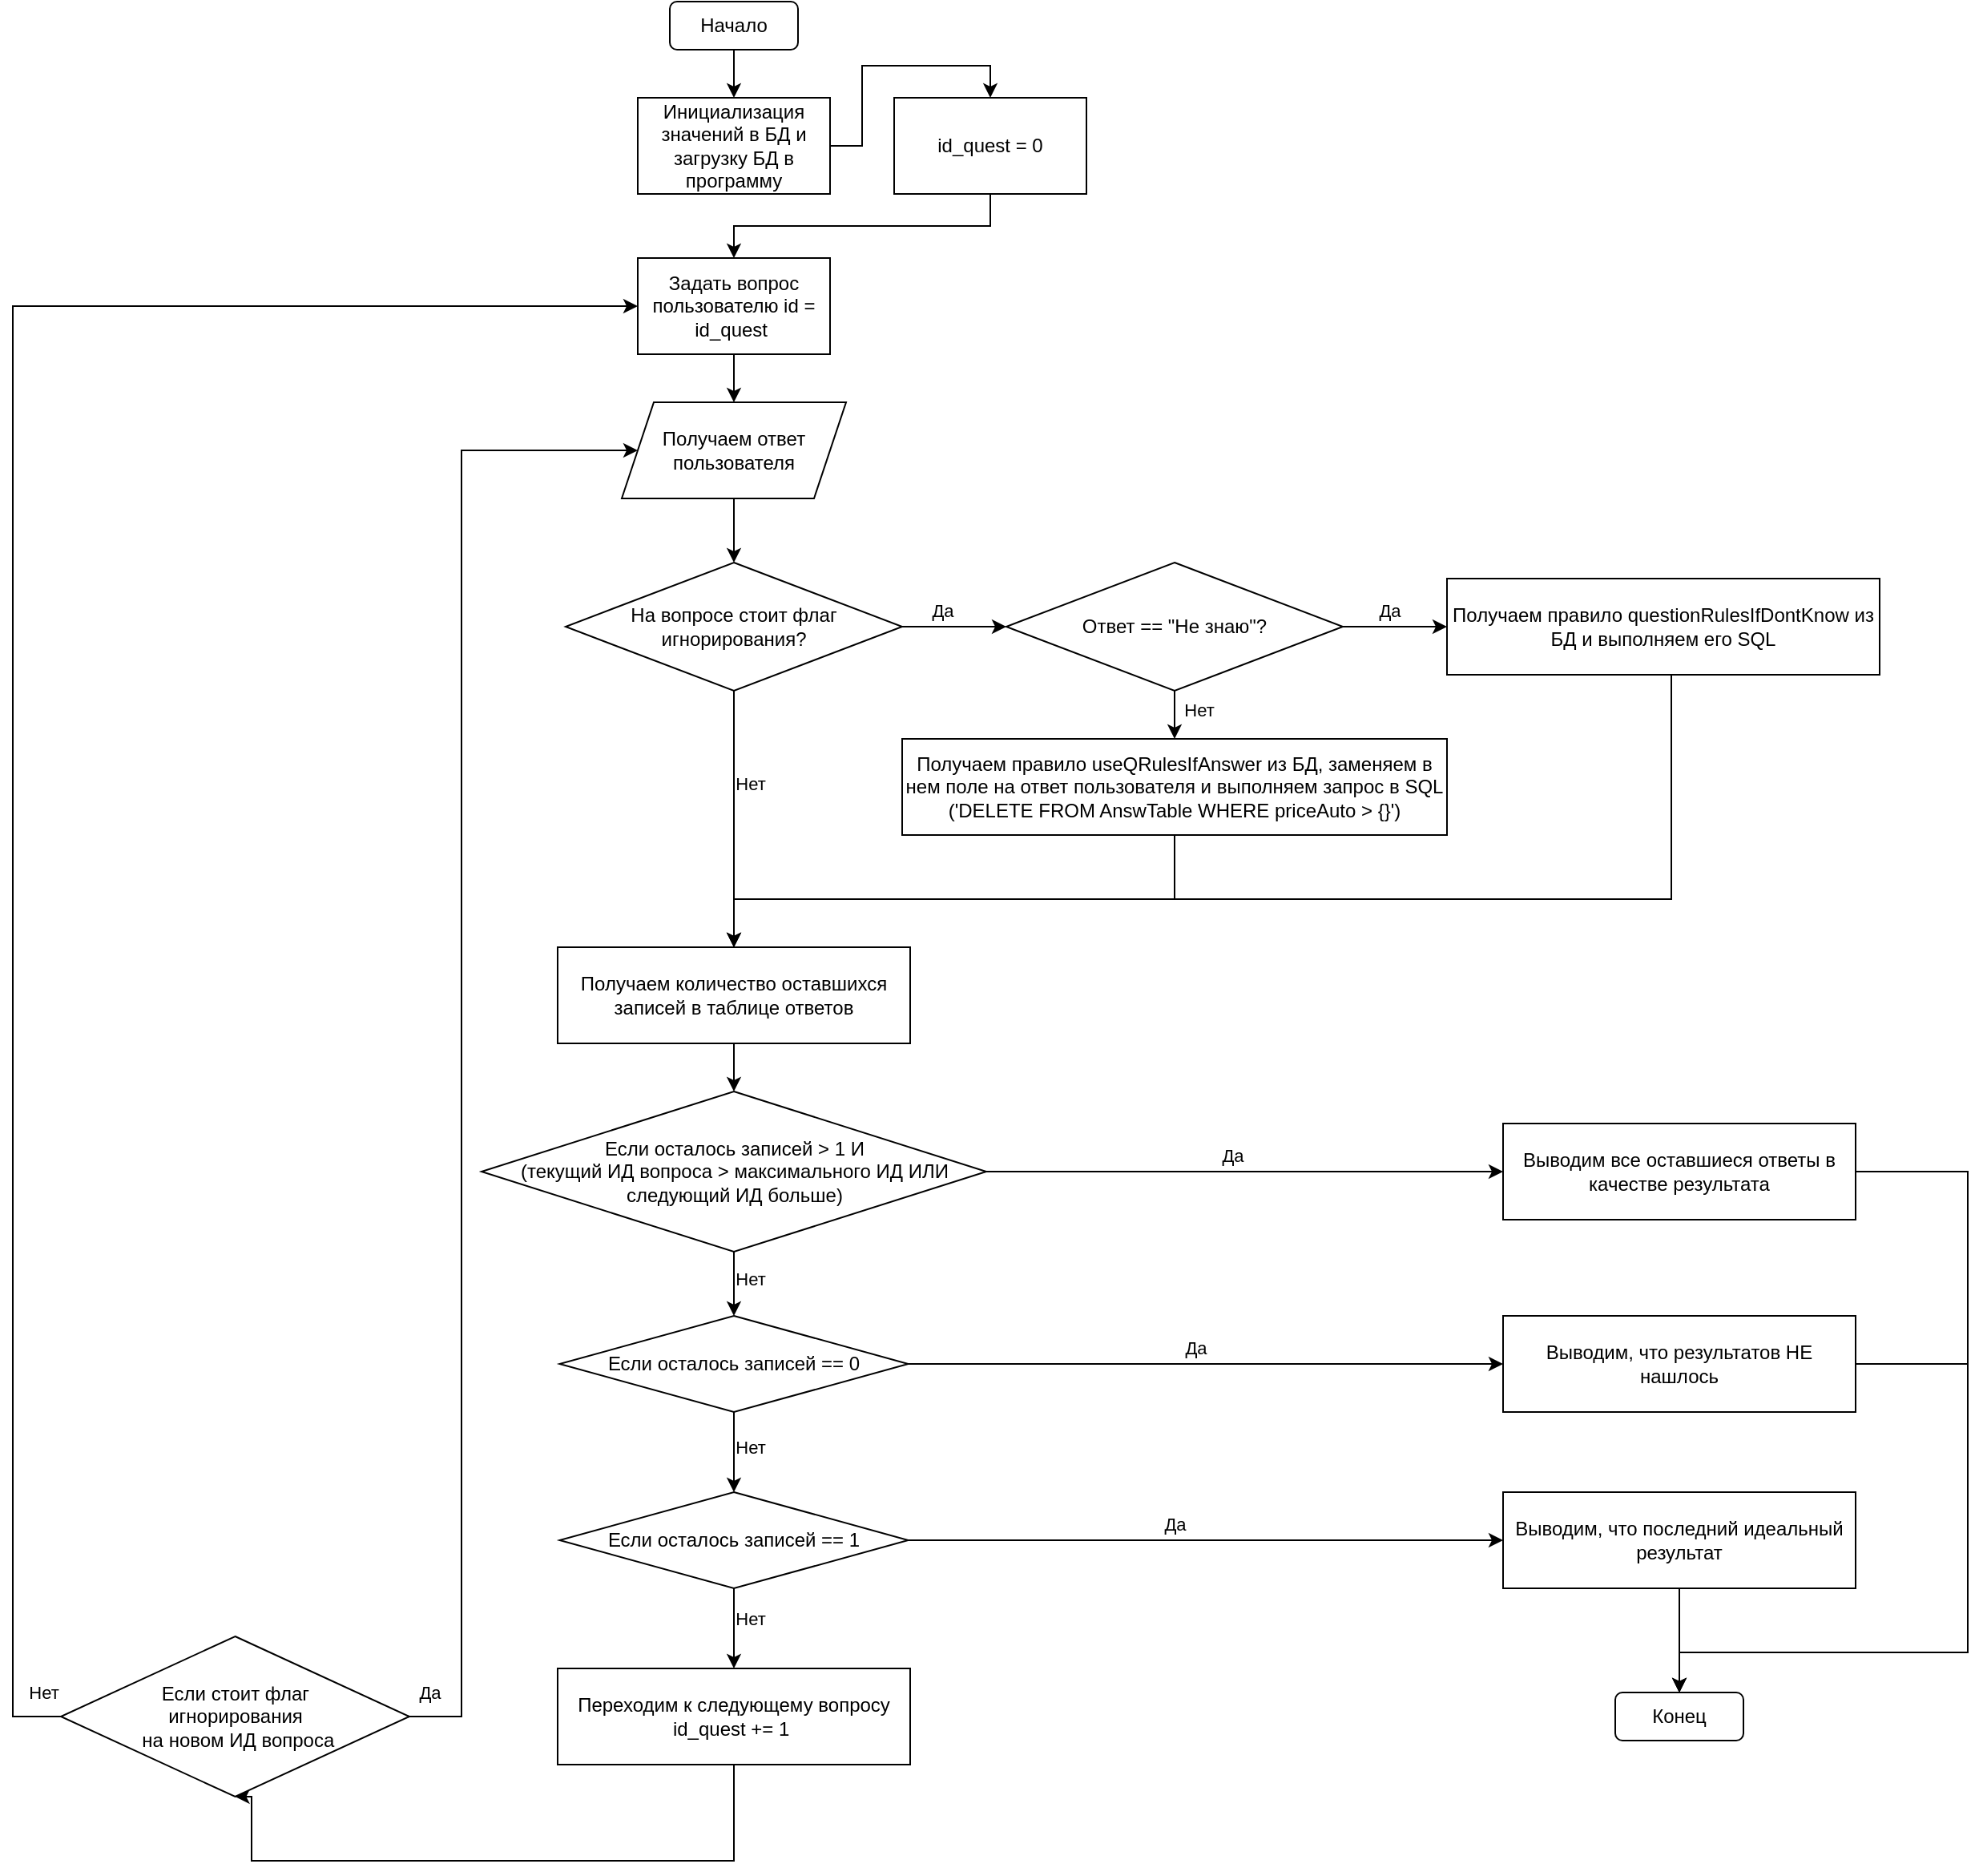 <mxfile version="22.1.0" type="device">
  <diagram name="Страница — 1" id="dpmNV3dxsgs9tCvIBvPc">
    <mxGraphModel dx="5143" dy="810" grid="1" gridSize="10" guides="1" tooltips="1" connect="1" arrows="1" fold="1" page="1" pageScale="1" pageWidth="3300" pageHeight="4681" math="0" shadow="0">
      <root>
        <mxCell id="0" />
        <mxCell id="1" parent="0" />
        <mxCell id="K3YgcDJklH9Nc99q_me1-5" style="edgeStyle=orthogonalEdgeStyle;rounded=0;orthogonalLoop=1;jettySize=auto;html=1;entryX=0.5;entryY=0;entryDx=0;entryDy=0;" edge="1" parent="1" source="K3YgcDJklH9Nc99q_me1-2" target="K3YgcDJklH9Nc99q_me1-4">
          <mxGeometry relative="1" as="geometry" />
        </mxCell>
        <mxCell id="K3YgcDJklH9Nc99q_me1-2" value="Начало" style="rounded=1;whiteSpace=wrap;html=1;" vertex="1" parent="1">
          <mxGeometry x="270" y="90" width="80" height="30" as="geometry" />
        </mxCell>
        <mxCell id="K3YgcDJklH9Nc99q_me1-3" value="Конец" style="rounded=1;whiteSpace=wrap;html=1;" vertex="1" parent="1">
          <mxGeometry x="860" y="1145" width="80" height="30" as="geometry" />
        </mxCell>
        <mxCell id="K3YgcDJklH9Nc99q_me1-8" style="edgeStyle=orthogonalEdgeStyle;rounded=0;orthogonalLoop=1;jettySize=auto;html=1;entryX=0.5;entryY=0;entryDx=0;entryDy=0;" edge="1" parent="1" source="K3YgcDJklH9Nc99q_me1-4" target="K3YgcDJklH9Nc99q_me1-7">
          <mxGeometry relative="1" as="geometry" />
        </mxCell>
        <mxCell id="K3YgcDJklH9Nc99q_me1-4" value="Инициализация значений в БД и загрузку БД в программу" style="rounded=0;whiteSpace=wrap;html=1;" vertex="1" parent="1">
          <mxGeometry x="250" y="150" width="120" height="60" as="geometry" />
        </mxCell>
        <mxCell id="K3YgcDJklH9Nc99q_me1-11" style="edgeStyle=orthogonalEdgeStyle;rounded=0;orthogonalLoop=1;jettySize=auto;html=1;exitX=0.5;exitY=1;exitDx=0;exitDy=0;entryX=0.5;entryY=0;entryDx=0;entryDy=0;" edge="1" parent="1" source="K3YgcDJklH9Nc99q_me1-6" target="K3YgcDJklH9Nc99q_me1-10">
          <mxGeometry relative="1" as="geometry" />
        </mxCell>
        <mxCell id="K3YgcDJklH9Nc99q_me1-6" value="Задать вопрос пользователю id = id_quest&amp;nbsp;" style="rounded=0;whiteSpace=wrap;html=1;" vertex="1" parent="1">
          <mxGeometry x="250" y="250" width="120" height="60" as="geometry" />
        </mxCell>
        <mxCell id="K3YgcDJklH9Nc99q_me1-9" style="edgeStyle=orthogonalEdgeStyle;rounded=0;orthogonalLoop=1;jettySize=auto;html=1;entryX=0.5;entryY=0;entryDx=0;entryDy=0;" edge="1" parent="1" source="K3YgcDJklH9Nc99q_me1-7" target="K3YgcDJklH9Nc99q_me1-6">
          <mxGeometry relative="1" as="geometry">
            <Array as="points">
              <mxPoint x="470" y="230" />
              <mxPoint x="310" y="230" />
            </Array>
          </mxGeometry>
        </mxCell>
        <mxCell id="K3YgcDJklH9Nc99q_me1-7" value="id_quest = 0" style="rounded=0;whiteSpace=wrap;html=1;" vertex="1" parent="1">
          <mxGeometry x="410" y="150" width="120" height="60" as="geometry" />
        </mxCell>
        <mxCell id="K3YgcDJklH9Nc99q_me1-19" style="edgeStyle=orthogonalEdgeStyle;rounded=0;orthogonalLoop=1;jettySize=auto;html=1;exitX=0.5;exitY=1;exitDx=0;exitDy=0;entryX=0.5;entryY=0;entryDx=0;entryDy=0;" edge="1" parent="1" source="K3YgcDJklH9Nc99q_me1-10" target="K3YgcDJklH9Nc99q_me1-12">
          <mxGeometry relative="1" as="geometry" />
        </mxCell>
        <mxCell id="K3YgcDJklH9Nc99q_me1-10" value="Получаем ответ пользователя" style="shape=parallelogram;perimeter=parallelogramPerimeter;whiteSpace=wrap;html=1;fixedSize=1;" vertex="1" parent="1">
          <mxGeometry x="240" y="340" width="140" height="60" as="geometry" />
        </mxCell>
        <mxCell id="K3YgcDJklH9Nc99q_me1-13" style="edgeStyle=orthogonalEdgeStyle;rounded=0;orthogonalLoop=1;jettySize=auto;html=1;exitX=1;exitY=0.5;exitDx=0;exitDy=0;" edge="1" parent="1" source="K3YgcDJklH9Nc99q_me1-12">
          <mxGeometry relative="1" as="geometry">
            <mxPoint x="480" y="480" as="targetPoint" />
          </mxGeometry>
        </mxCell>
        <mxCell id="K3YgcDJklH9Nc99q_me1-16" value="Да" style="edgeLabel;html=1;align=center;verticalAlign=middle;resizable=0;points=[];" vertex="1" connectable="0" parent="K3YgcDJklH9Nc99q_me1-13">
          <mxGeometry x="-0.06" y="3" relative="1" as="geometry">
            <mxPoint x="-6" y="-7" as="offset" />
          </mxGeometry>
        </mxCell>
        <mxCell id="K3YgcDJklH9Nc99q_me1-14" style="edgeStyle=orthogonalEdgeStyle;rounded=0;orthogonalLoop=1;jettySize=auto;html=1;exitX=0.5;exitY=1;exitDx=0;exitDy=0;entryX=0.5;entryY=0;entryDx=0;entryDy=0;" edge="1" parent="1" source="K3YgcDJklH9Nc99q_me1-12" target="K3YgcDJklH9Nc99q_me1-26">
          <mxGeometry relative="1" as="geometry">
            <mxPoint x="310" y="580" as="targetPoint" />
          </mxGeometry>
        </mxCell>
        <mxCell id="K3YgcDJklH9Nc99q_me1-17" value="Нет" style="edgeLabel;html=1;align=center;verticalAlign=middle;resizable=0;points=[];" vertex="1" connectable="0" parent="K3YgcDJklH9Nc99q_me1-14">
          <mxGeometry x="-0.279" y="4" relative="1" as="geometry">
            <mxPoint x="6" as="offset" />
          </mxGeometry>
        </mxCell>
        <mxCell id="K3YgcDJklH9Nc99q_me1-12" value="На вопросе стоит флаг игнорирования?" style="rhombus;whiteSpace=wrap;html=1;" vertex="1" parent="1">
          <mxGeometry x="205" y="440" width="210" height="80" as="geometry" />
        </mxCell>
        <mxCell id="K3YgcDJklH9Nc99q_me1-21" style="edgeStyle=orthogonalEdgeStyle;rounded=0;orthogonalLoop=1;jettySize=auto;html=1;entryX=0;entryY=0.5;entryDx=0;entryDy=0;" edge="1" parent="1" source="K3YgcDJklH9Nc99q_me1-18" target="K3YgcDJklH9Nc99q_me1-20">
          <mxGeometry relative="1" as="geometry" />
        </mxCell>
        <mxCell id="K3YgcDJklH9Nc99q_me1-22" value="Да" style="edgeLabel;html=1;align=center;verticalAlign=middle;resizable=0;points=[];" vertex="1" connectable="0" parent="K3YgcDJklH9Nc99q_me1-21">
          <mxGeometry x="0.152" y="2" relative="1" as="geometry">
            <mxPoint x="-9" y="-8" as="offset" />
          </mxGeometry>
        </mxCell>
        <mxCell id="K3YgcDJklH9Nc99q_me1-24" style="edgeStyle=orthogonalEdgeStyle;rounded=0;orthogonalLoop=1;jettySize=auto;html=1;exitX=0.5;exitY=1;exitDx=0;exitDy=0;entryX=0.5;entryY=0;entryDx=0;entryDy=0;" edge="1" parent="1" source="K3YgcDJklH9Nc99q_me1-18" target="K3YgcDJklH9Nc99q_me1-23">
          <mxGeometry relative="1" as="geometry" />
        </mxCell>
        <mxCell id="K3YgcDJklH9Nc99q_me1-25" value="Нет" style="edgeLabel;html=1;align=center;verticalAlign=middle;resizable=0;points=[];" vertex="1" connectable="0" parent="K3YgcDJklH9Nc99q_me1-24">
          <mxGeometry x="-0.19" y="1" relative="1" as="geometry">
            <mxPoint x="14" as="offset" />
          </mxGeometry>
        </mxCell>
        <mxCell id="K3YgcDJklH9Nc99q_me1-18" value="Ответ == &quot;Не знаю&quot;?" style="rhombus;whiteSpace=wrap;html=1;" vertex="1" parent="1">
          <mxGeometry x="480" y="440" width="210" height="80" as="geometry" />
        </mxCell>
        <mxCell id="K3YgcDJklH9Nc99q_me1-28" style="edgeStyle=orthogonalEdgeStyle;rounded=0;orthogonalLoop=1;jettySize=auto;html=1;" edge="1" parent="1" source="K3YgcDJklH9Nc99q_me1-20" target="K3YgcDJklH9Nc99q_me1-26">
          <mxGeometry relative="1" as="geometry">
            <Array as="points">
              <mxPoint x="895" y="650" />
              <mxPoint x="310" y="650" />
            </Array>
          </mxGeometry>
        </mxCell>
        <mxCell id="K3YgcDJklH9Nc99q_me1-20" value="Получаем правило&amp;nbsp;questionRulesIfDontKnow из БД и выполняем его SQL" style="rounded=0;whiteSpace=wrap;html=1;" vertex="1" parent="1">
          <mxGeometry x="755" y="450" width="270" height="60" as="geometry" />
        </mxCell>
        <mxCell id="K3YgcDJklH9Nc99q_me1-27" style="edgeStyle=orthogonalEdgeStyle;rounded=0;orthogonalLoop=1;jettySize=auto;html=1;entryX=0.5;entryY=0;entryDx=0;entryDy=0;" edge="1" parent="1" source="K3YgcDJklH9Nc99q_me1-23" target="K3YgcDJklH9Nc99q_me1-26">
          <mxGeometry relative="1" as="geometry">
            <Array as="points">
              <mxPoint x="585" y="650" />
              <mxPoint x="310" y="650" />
            </Array>
          </mxGeometry>
        </mxCell>
        <mxCell id="K3YgcDJklH9Nc99q_me1-23" value="Получаем правило&amp;nbsp;useQRulesIfAnswer&amp;nbsp;&lt;span style=&quot;background-color: initial;&quot;&gt;из БД, заменяем в нем поле на ответ пользователя и выполняем запрос в SQL &lt;br&gt;(&lt;/span&gt;&#39;DELETE FROM AnswTable WHERE priceAuto &amp;gt; {}&#39;)" style="rounded=0;whiteSpace=wrap;html=1;" vertex="1" parent="1">
          <mxGeometry x="415" y="550" width="340" height="60" as="geometry" />
        </mxCell>
        <mxCell id="K3YgcDJklH9Nc99q_me1-30" style="edgeStyle=orthogonalEdgeStyle;rounded=0;orthogonalLoop=1;jettySize=auto;html=1;exitX=0.5;exitY=1;exitDx=0;exitDy=0;entryX=0.5;entryY=0;entryDx=0;entryDy=0;" edge="1" parent="1" source="K3YgcDJklH9Nc99q_me1-26" target="K3YgcDJklH9Nc99q_me1-29">
          <mxGeometry relative="1" as="geometry" />
        </mxCell>
        <mxCell id="K3YgcDJklH9Nc99q_me1-26" value="Получаем количество оставшихся записей в таблице ответов" style="rounded=0;whiteSpace=wrap;html=1;" vertex="1" parent="1">
          <mxGeometry x="200" y="680" width="220" height="60" as="geometry" />
        </mxCell>
        <mxCell id="K3YgcDJklH9Nc99q_me1-32" style="edgeStyle=orthogonalEdgeStyle;rounded=0;orthogonalLoop=1;jettySize=auto;html=1;exitX=1;exitY=0.5;exitDx=0;exitDy=0;entryX=0;entryY=0.5;entryDx=0;entryDy=0;" edge="1" parent="1" source="K3YgcDJklH9Nc99q_me1-29" target="K3YgcDJklH9Nc99q_me1-31">
          <mxGeometry relative="1" as="geometry" />
        </mxCell>
        <mxCell id="K3YgcDJklH9Nc99q_me1-33" value="Да" style="edgeLabel;html=1;align=center;verticalAlign=middle;resizable=0;points=[];" vertex="1" connectable="0" parent="K3YgcDJklH9Nc99q_me1-32">
          <mxGeometry x="-0.359" y="3" relative="1" as="geometry">
            <mxPoint x="50" y="-7" as="offset" />
          </mxGeometry>
        </mxCell>
        <mxCell id="K3YgcDJklH9Nc99q_me1-35" style="edgeStyle=orthogonalEdgeStyle;rounded=0;orthogonalLoop=1;jettySize=auto;html=1;exitX=0.5;exitY=1;exitDx=0;exitDy=0;entryX=0.5;entryY=0;entryDx=0;entryDy=0;" edge="1" parent="1" source="K3YgcDJklH9Nc99q_me1-29" target="K3YgcDJklH9Nc99q_me1-34">
          <mxGeometry relative="1" as="geometry" />
        </mxCell>
        <mxCell id="K3YgcDJklH9Nc99q_me1-36" value="Нет" style="edgeLabel;html=1;align=center;verticalAlign=middle;resizable=0;points=[];" vertex="1" connectable="0" parent="K3YgcDJklH9Nc99q_me1-35">
          <mxGeometry x="-0.413" y="-4" relative="1" as="geometry">
            <mxPoint x="14" y="5" as="offset" />
          </mxGeometry>
        </mxCell>
        <mxCell id="K3YgcDJklH9Nc99q_me1-29" value="Если осталось записей &amp;gt; 1 И &lt;br&gt;(текущий ИД вопроса &amp;gt; максимального ИД ИЛИ &lt;br&gt;следующий ИД больше)" style="rhombus;whiteSpace=wrap;html=1;" vertex="1" parent="1">
          <mxGeometry x="152.5" y="770" width="315" height="100" as="geometry" />
        </mxCell>
        <mxCell id="K3YgcDJklH9Nc99q_me1-57" style="edgeStyle=orthogonalEdgeStyle;rounded=0;orthogonalLoop=1;jettySize=auto;html=1;" edge="1" parent="1" source="K3YgcDJklH9Nc99q_me1-31" target="K3YgcDJklH9Nc99q_me1-3">
          <mxGeometry relative="1" as="geometry">
            <Array as="points">
              <mxPoint x="1080" y="820" />
              <mxPoint x="1080" y="1120" />
              <mxPoint x="900" y="1120" />
            </Array>
          </mxGeometry>
        </mxCell>
        <mxCell id="K3YgcDJklH9Nc99q_me1-31" value="Выводим все оставшиеся ответы в качестве результата" style="rounded=0;whiteSpace=wrap;html=1;" vertex="1" parent="1">
          <mxGeometry x="790" y="790" width="220" height="60" as="geometry" />
        </mxCell>
        <mxCell id="K3YgcDJklH9Nc99q_me1-38" style="edgeStyle=orthogonalEdgeStyle;rounded=0;orthogonalLoop=1;jettySize=auto;html=1;exitX=1;exitY=0.5;exitDx=0;exitDy=0;entryX=0;entryY=0.5;entryDx=0;entryDy=0;" edge="1" parent="1" source="K3YgcDJklH9Nc99q_me1-34" target="K3YgcDJklH9Nc99q_me1-37">
          <mxGeometry relative="1" as="geometry" />
        </mxCell>
        <mxCell id="K3YgcDJklH9Nc99q_me1-40" value="Да" style="edgeLabel;html=1;align=center;verticalAlign=middle;resizable=0;points=[];" vertex="1" connectable="0" parent="K3YgcDJklH9Nc99q_me1-38">
          <mxGeometry x="-0.035" y="-2" relative="1" as="geometry">
            <mxPoint y="-12" as="offset" />
          </mxGeometry>
        </mxCell>
        <mxCell id="K3YgcDJklH9Nc99q_me1-42" style="edgeStyle=orthogonalEdgeStyle;rounded=0;orthogonalLoop=1;jettySize=auto;html=1;exitX=0.5;exitY=1;exitDx=0;exitDy=0;entryX=0.5;entryY=0;entryDx=0;entryDy=0;" edge="1" parent="1" source="K3YgcDJklH9Nc99q_me1-34" target="K3YgcDJklH9Nc99q_me1-41">
          <mxGeometry relative="1" as="geometry" />
        </mxCell>
        <mxCell id="K3YgcDJklH9Nc99q_me1-43" value="Нет" style="edgeLabel;html=1;align=center;verticalAlign=middle;resizable=0;points=[];" vertex="1" connectable="0" parent="K3YgcDJklH9Nc99q_me1-42">
          <mxGeometry x="-0.128" y="2" relative="1" as="geometry">
            <mxPoint x="8" as="offset" />
          </mxGeometry>
        </mxCell>
        <mxCell id="K3YgcDJklH9Nc99q_me1-34" value="Если осталось записей == 0" style="rhombus;whiteSpace=wrap;html=1;" vertex="1" parent="1">
          <mxGeometry x="201.25" y="910" width="217.5" height="60" as="geometry" />
        </mxCell>
        <mxCell id="K3YgcDJklH9Nc99q_me1-58" style="edgeStyle=orthogonalEdgeStyle;rounded=0;orthogonalLoop=1;jettySize=auto;html=1;" edge="1" parent="1" source="K3YgcDJklH9Nc99q_me1-37" target="K3YgcDJklH9Nc99q_me1-3">
          <mxGeometry relative="1" as="geometry">
            <Array as="points">
              <mxPoint x="1080" y="940" />
              <mxPoint x="1080" y="1120" />
              <mxPoint x="900" y="1120" />
            </Array>
          </mxGeometry>
        </mxCell>
        <mxCell id="K3YgcDJklH9Nc99q_me1-37" value="Выводим, что результатов НЕ нашлось" style="rounded=0;whiteSpace=wrap;html=1;" vertex="1" parent="1">
          <mxGeometry x="790" y="910" width="220" height="60" as="geometry" />
        </mxCell>
        <mxCell id="K3YgcDJklH9Nc99q_me1-45" style="edgeStyle=orthogonalEdgeStyle;rounded=0;orthogonalLoop=1;jettySize=auto;html=1;entryX=0;entryY=0.5;entryDx=0;entryDy=0;" edge="1" parent="1" source="K3YgcDJklH9Nc99q_me1-41" target="K3YgcDJklH9Nc99q_me1-44">
          <mxGeometry relative="1" as="geometry" />
        </mxCell>
        <mxCell id="K3YgcDJklH9Nc99q_me1-46" value="Да" style="edgeLabel;html=1;align=center;verticalAlign=middle;resizable=0;points=[];" vertex="1" connectable="0" parent="K3YgcDJklH9Nc99q_me1-45">
          <mxGeometry x="-0.089" y="3" relative="1" as="geometry">
            <mxPoint x="-3" y="-7" as="offset" />
          </mxGeometry>
        </mxCell>
        <mxCell id="K3YgcDJklH9Nc99q_me1-48" style="edgeStyle=orthogonalEdgeStyle;rounded=0;orthogonalLoop=1;jettySize=auto;html=1;exitX=0.5;exitY=1;exitDx=0;exitDy=0;entryX=0.5;entryY=0;entryDx=0;entryDy=0;" edge="1" parent="1" source="K3YgcDJklH9Nc99q_me1-41" target="K3YgcDJklH9Nc99q_me1-47">
          <mxGeometry relative="1" as="geometry" />
        </mxCell>
        <mxCell id="K3YgcDJklH9Nc99q_me1-51" value="Нет" style="edgeLabel;html=1;align=center;verticalAlign=middle;resizable=0;points=[];" vertex="1" connectable="0" parent="K3YgcDJklH9Nc99q_me1-48">
          <mxGeometry x="-0.232" y="3" relative="1" as="geometry">
            <mxPoint x="7" as="offset" />
          </mxGeometry>
        </mxCell>
        <mxCell id="K3YgcDJklH9Nc99q_me1-41" value="Если осталось записей == 1" style="rhombus;whiteSpace=wrap;html=1;" vertex="1" parent="1">
          <mxGeometry x="201.25" y="1020" width="217.5" height="60" as="geometry" />
        </mxCell>
        <mxCell id="K3YgcDJklH9Nc99q_me1-56" style="edgeStyle=orthogonalEdgeStyle;rounded=0;orthogonalLoop=1;jettySize=auto;html=1;exitX=0.5;exitY=1;exitDx=0;exitDy=0;entryX=0.5;entryY=0;entryDx=0;entryDy=0;" edge="1" parent="1" source="K3YgcDJklH9Nc99q_me1-44" target="K3YgcDJklH9Nc99q_me1-3">
          <mxGeometry relative="1" as="geometry" />
        </mxCell>
        <mxCell id="K3YgcDJklH9Nc99q_me1-44" value="Выводим, что последний идеальный результат" style="rounded=0;whiteSpace=wrap;html=1;" vertex="1" parent="1">
          <mxGeometry x="790" y="1020" width="220" height="60" as="geometry" />
        </mxCell>
        <mxCell id="K3YgcDJklH9Nc99q_me1-50" style="edgeStyle=orthogonalEdgeStyle;rounded=0;orthogonalLoop=1;jettySize=auto;html=1;exitX=0.5;exitY=1;exitDx=0;exitDy=0;entryX=0.5;entryY=1;entryDx=0;entryDy=0;" edge="1" parent="1" source="K3YgcDJklH9Nc99q_me1-47" target="K3YgcDJklH9Nc99q_me1-49">
          <mxGeometry relative="1" as="geometry">
            <Array as="points">
              <mxPoint x="310" y="1250" />
              <mxPoint x="9" y="1250" />
            </Array>
          </mxGeometry>
        </mxCell>
        <mxCell id="K3YgcDJklH9Nc99q_me1-47" value="Переходим к следующему вопросу&lt;br&gt;id_quest += 1&amp;nbsp;" style="rounded=0;whiteSpace=wrap;html=1;" vertex="1" parent="1">
          <mxGeometry x="200" y="1130" width="220" height="60" as="geometry" />
        </mxCell>
        <mxCell id="K3YgcDJklH9Nc99q_me1-53" style="edgeStyle=orthogonalEdgeStyle;rounded=0;orthogonalLoop=1;jettySize=auto;html=1;exitX=0;exitY=0.5;exitDx=0;exitDy=0;entryX=0;entryY=0.5;entryDx=0;entryDy=0;" edge="1" parent="1" source="K3YgcDJklH9Nc99q_me1-49" target="K3YgcDJklH9Nc99q_me1-6">
          <mxGeometry relative="1" as="geometry">
            <Array as="points">
              <mxPoint x="-140" y="1160" />
              <mxPoint x="-140" y="280" />
            </Array>
          </mxGeometry>
        </mxCell>
        <mxCell id="K3YgcDJklH9Nc99q_me1-54" value="Нет" style="edgeLabel;html=1;align=center;verticalAlign=middle;resizable=0;points=[];" vertex="1" connectable="0" parent="K3YgcDJklH9Nc99q_me1-53">
          <mxGeometry x="-0.956" y="-3" relative="1" as="geometry">
            <mxPoint x="17" y="-12" as="offset" />
          </mxGeometry>
        </mxCell>
        <mxCell id="K3YgcDJklH9Nc99q_me1-59" style="edgeStyle=orthogonalEdgeStyle;rounded=0;orthogonalLoop=1;jettySize=auto;html=1;exitX=1;exitY=0.5;exitDx=0;exitDy=0;entryX=0;entryY=0.5;entryDx=0;entryDy=0;" edge="1" parent="1" source="K3YgcDJklH9Nc99q_me1-49" target="K3YgcDJklH9Nc99q_me1-10">
          <mxGeometry relative="1" as="geometry">
            <Array as="points">
              <mxPoint x="140" y="1160" />
              <mxPoint x="140" y="370" />
            </Array>
          </mxGeometry>
        </mxCell>
        <mxCell id="K3YgcDJklH9Nc99q_me1-60" value="Да" style="edgeLabel;html=1;align=center;verticalAlign=middle;resizable=0;points=[];" vertex="1" connectable="0" parent="K3YgcDJklH9Nc99q_me1-59">
          <mxGeometry x="-0.963" y="3" relative="1" as="geometry">
            <mxPoint x="-5" y="-12" as="offset" />
          </mxGeometry>
        </mxCell>
        <mxCell id="K3YgcDJklH9Nc99q_me1-49" value="Если стоит флаг &lt;br&gt;игнорирования&lt;br&gt;&amp;nbsp;на новом ИД вопроса" style="rhombus;whiteSpace=wrap;html=1;" vertex="1" parent="1">
          <mxGeometry x="-110" y="1110" width="217.5" height="100" as="geometry" />
        </mxCell>
      </root>
    </mxGraphModel>
  </diagram>
</mxfile>
